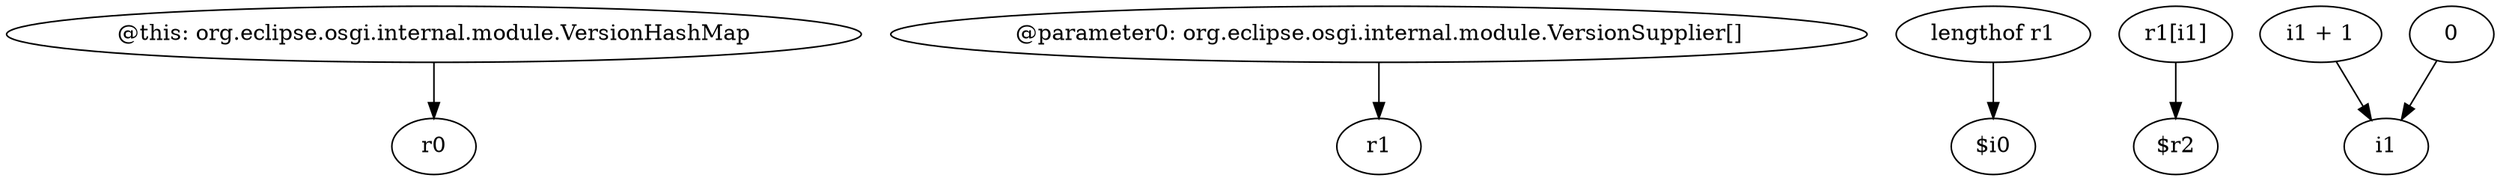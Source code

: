 digraph g {
0[label="@this: org.eclipse.osgi.internal.module.VersionHashMap"]
1[label="r0"]
0->1[label=""]
2[label="@parameter0: org.eclipse.osgi.internal.module.VersionSupplier[]"]
3[label="r1"]
2->3[label=""]
4[label="lengthof r1"]
5[label="$i0"]
4->5[label=""]
6[label="r1[i1]"]
7[label="$r2"]
6->7[label=""]
8[label="i1 + 1"]
9[label="i1"]
8->9[label=""]
10[label="0"]
10->9[label=""]
}